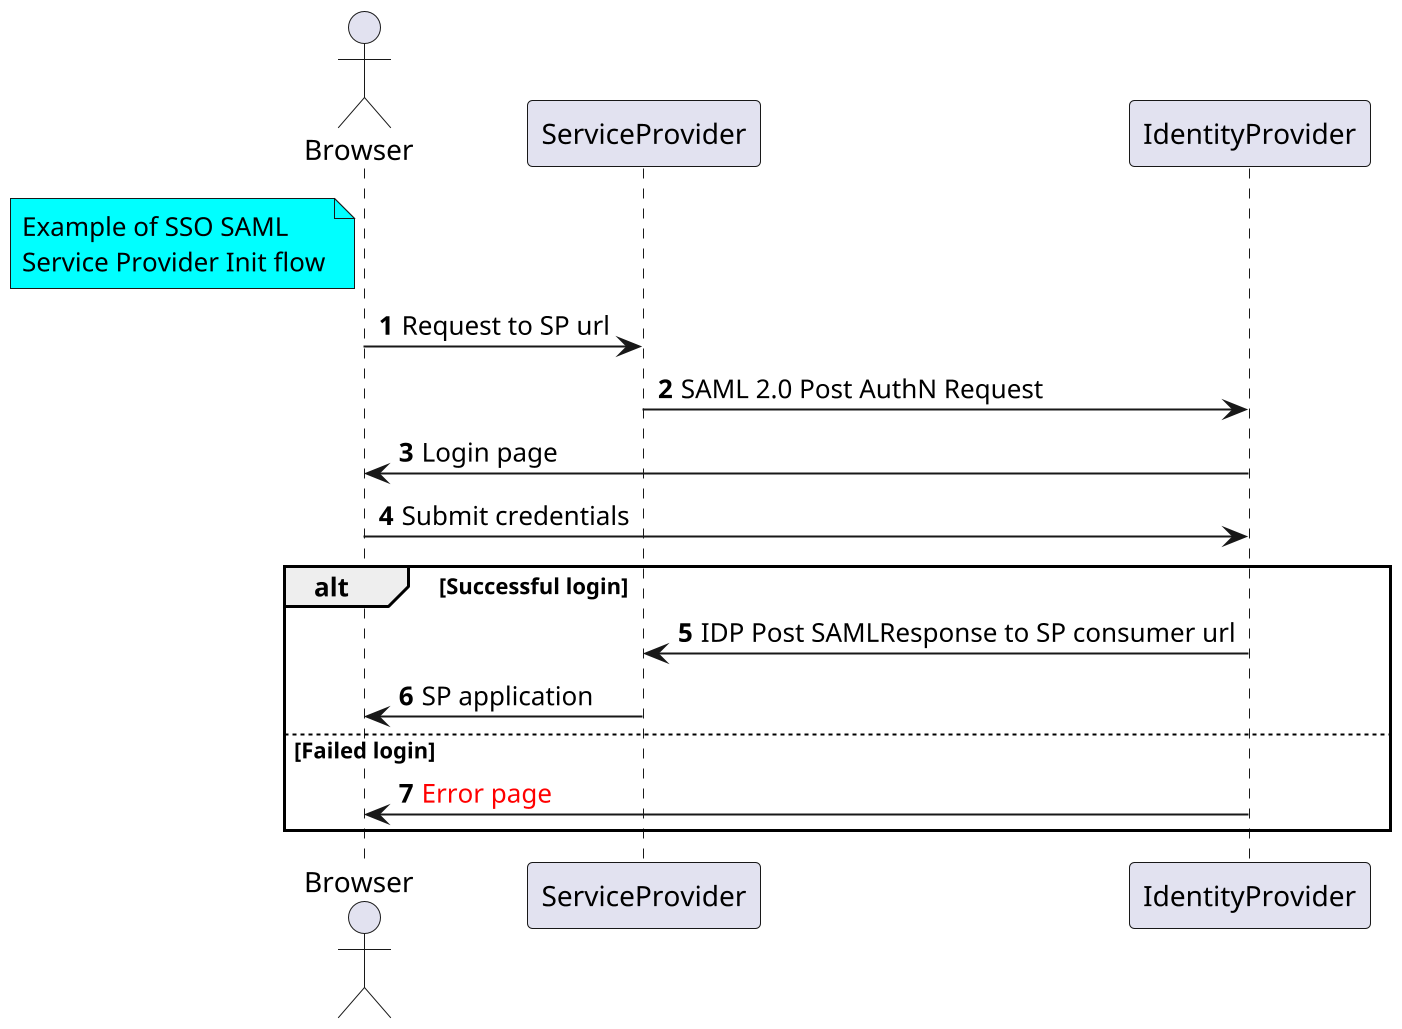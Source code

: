 @startuml Service Provider Init flow
scale 2
actor Browser
note left of Browser #aqua
    Example of SSO SAML
    Service Provider Init flow
end note
autonumber
Browser -> ServiceProvider : Request to SP url
ServiceProvider -> IdentityProvider : SAML 2.0 Post AuthN Request
IdentityProvider -> Browser : Login page
Browser -> IdentityProvider: Submit credentials
alt Successful login
IdentityProvider -> ServiceProvider : IDP Post SAMLResponse to SP consumer url 
ServiceProvider -> Browser : SP application
else Failed login
IdentityProvider -> Browser: <color #red>Error page</color>
end
@enduml